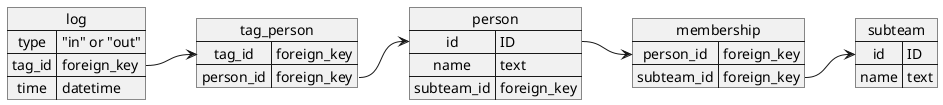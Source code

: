@startuml

map log {
	type => "in" or "out"
	tag_id => foreign_key
	time => datetime
}

map tag_person {
	tag_id => foreign_key
	person_id => foreign_key
}

map person {
	id => ID
	name => text
	subteam_id => foreign_key
}

map membership {
	person_id => foreign_key
	subteam_id => foreign_key
}

map subteam {
	id => ID
	name => text
}

log::tag_id           -> tag_person::tag_id
tag_person::person_id -> person::id

person::id -> membership::person_id

membership::subteam_id -> subteam::id

@enduml
